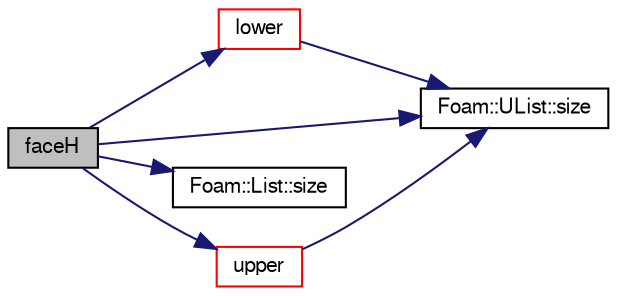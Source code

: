 digraph "faceH"
{
  bgcolor="transparent";
  edge [fontname="FreeSans",fontsize="10",labelfontname="FreeSans",labelfontsize="10"];
  node [fontname="FreeSans",fontsize="10",shape=record];
  rankdir="LR";
  Node1224 [label="faceH",height=0.2,width=0.4,color="black", fillcolor="grey75", style="filled", fontcolor="black"];
  Node1224 -> Node1225 [color="midnightblue",fontsize="10",style="solid",fontname="FreeSans"];
  Node1225 [label="lower",height=0.2,width=0.4,color="red",URL="$a26790.html#aed8d4c3b9386a81ed7ff9f44cb736255"];
  Node1225 -> Node1228 [color="midnightblue",fontsize="10",style="solid",fontname="FreeSans"];
  Node1228 [label="Foam::UList::size",height=0.2,width=0.4,color="black",URL="$a25698.html#a47b3bf30da1eb3ab8076b5fbe00e0494",tooltip="Return the number of elements in the UList. "];
  Node1224 -> Node1229 [color="midnightblue",fontsize="10",style="solid",fontname="FreeSans"];
  Node1229 [label="Foam::List::size",height=0.2,width=0.4,color="black",URL="$a25694.html#a8a5f6fa29bd4b500caf186f60245b384",tooltip="Override size to be inconsistent with allocated storage. "];
  Node1224 -> Node1228 [color="midnightblue",fontsize="10",style="solid",fontname="FreeSans"];
  Node1224 -> Node1230 [color="midnightblue",fontsize="10",style="solid",fontname="FreeSans"];
  Node1230 [label="upper",height=0.2,width=0.4,color="red",URL="$a26790.html#a53e005fd695b53bc8dd07c670f533b39"];
  Node1230 -> Node1228 [color="midnightblue",fontsize="10",style="solid",fontname="FreeSans"];
}
